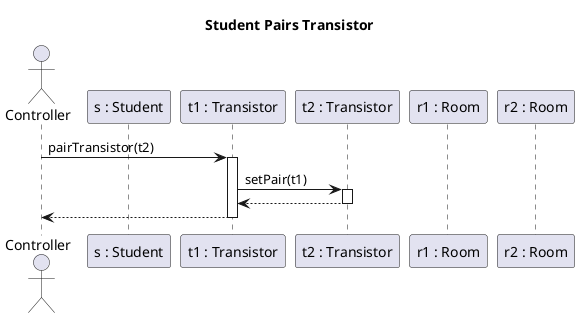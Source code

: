 @startuml student_places_transistor
title Student Pairs Transistor

actor Controller as c order 10
participant "t1 : Transistor" as Transistor order 30
participant "s : Student" as Student order 11
participant "t2 : Transistor" as Transistor2 order 40
participant "r1 : Room" as Room order 50
participant "r2 : Room" as Room2 order 60

' c -> Student : dropItem(t1)
' activate Student

    c -> Transistor : pairTransistor(t2)
    activate Transistor
        Transistor -> Transistor2: setPair(t1)
        activate Transistor2
            Transistor <-- Transistor2
        deactivate Transistor2
        
    c <-- Transistor
    deactivate Transistor

'     c <-- Student
' deactivate Student




@enduml
